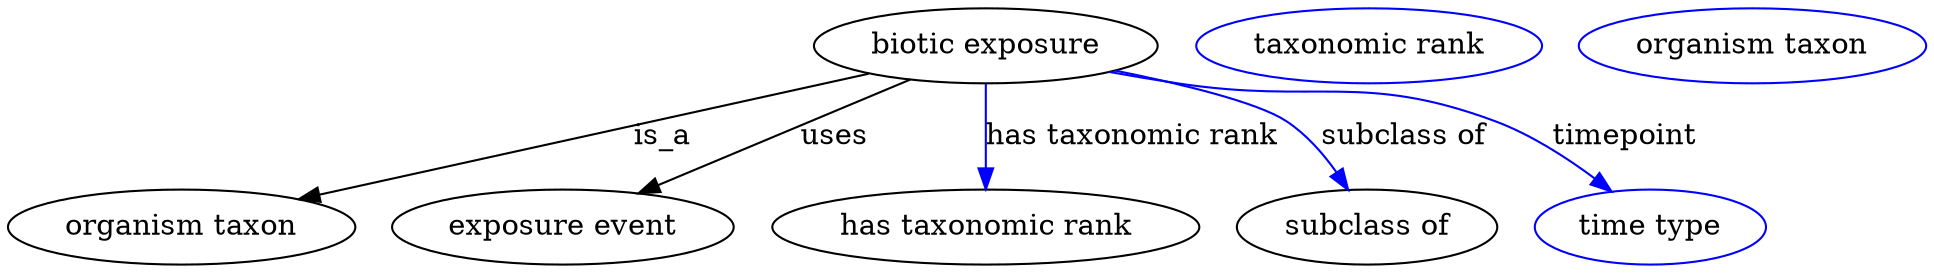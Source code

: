 digraph {
	graph [bb="0,0,920.39,123"];
	node [label="\N"];
	"biotic exposure"	 [height=0.5,
		label="biotic exposure",
		pos="469.19,105",
		width=2.2929];
	"organism taxon"	 [height=0.5,
		pos="83.193,18",
		width=2.3109];
	"biotic exposure" -> "organism taxon"	 [label=is_a,
		lp="314.19,61.5",
		pos="e,141.06,31.043 411.4,91.975 341.8,76.288 225.06,49.975 151.19,33.326"];
	"exposure event"	 [height=0.5,
		pos="266.19,18",
		width=2.2748];
	"biotic exposure" -> "exposure event"	 [label=uses,
		lp="396.69,61.5",
		pos="e,303.7,34.074 431.49,88.84 398.01,74.495 348.98,53.48 313.01,38.064"];
	"has taxonomic rank"	 [height=0.5,
		pos="469.19,18",
		width=2.8525];
	"biotic exposure" -> "has taxonomic rank"	 [color=blue,
		label="has taxonomic rank",
		lp="540.19,61.5",
		pos="e,469.19,36.003 469.19,86.974 469.19,75.192 469.19,59.561 469.19,46.158",
		style=solid];
	"subclass of"	 [height=0.5,
		pos="652.19,18",
		width=1.7332];
	"biotic exposure" -> "subclass of"	 [color=blue,
		label="subclass of",
		lp="671.19,61.5",
		pos="e,643.28,36.132 528.49,92.4 565.58,84.171 607.69,74.048 615.19,69 624.31,62.861 631.97,53.682 637.92,44.796",
		style=solid];
	timepoint	 [color=blue,
		height=0.5,
		label="time type",
		pos="788.19,18",
		width=1.5346];
	"biotic exposure" -> timepoint	 [color=blue,
		label=timepoint,
		lp="778.19,61.5",
		pos="e,769.27,35.19 529.45,92.522 540.01,90.534 550.9,88.606 561.19,87 629.28,76.376 650.77,93.474 715.19,69 731.79,62.694 748.19,51.782 \
761.22,41.666",
		style=solid];
	"organism taxon_has taxonomic rank"	 [color=blue,
		height=0.5,
		label="taxonomic rank",
		pos="653.19,105",
		width=2.3109];
	"organism taxon_subclass of"	 [color=blue,
		height=0.5,
		label="organism taxon",
		pos="837.19,105",
		width=2.3109];
}
